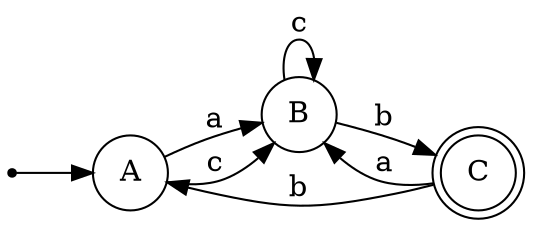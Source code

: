 digraph exercise_3 {
    rankdir=LR;
    size="8,5"

    node [shape = point ]; qi
    node [shape = circle]; A;
    node [shape = circle]; B;
    node [shape = doublecircle]; C;

    qi -> A;
    A  -> B [ label = "a" ];
    A  -> B [ label = "c" ];
    B  -> B [ label = "c" ];
    B  -> C [ label = "b" ];
    C  -> B [ label = "a" ];
    C  -> A [ label = "b" ];
}
